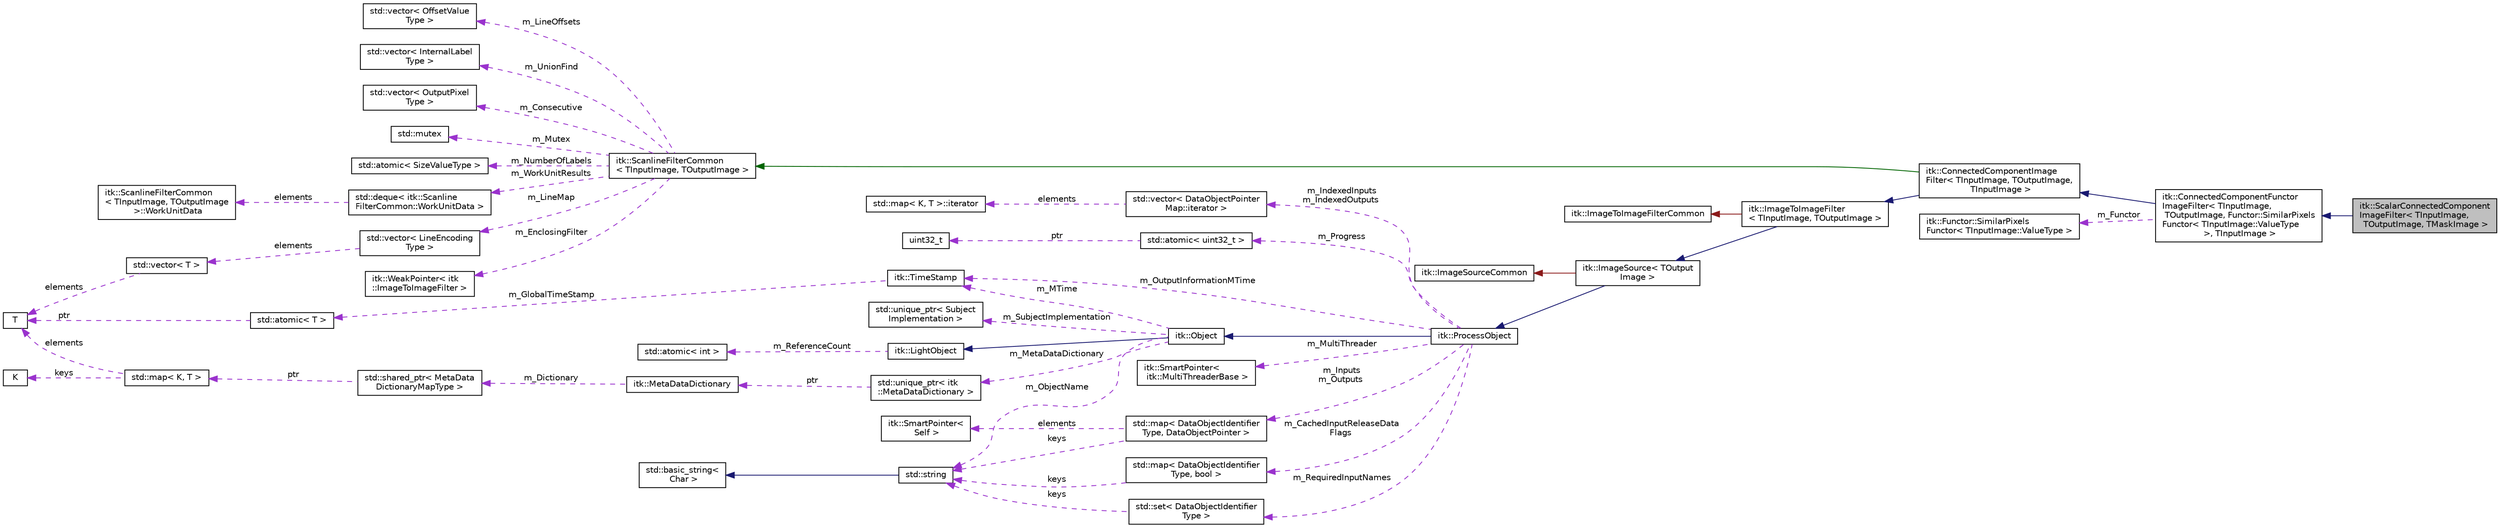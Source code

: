digraph "itk::ScalarConnectedComponentImageFilter&lt; TInputImage, TOutputImage, TMaskImage &gt;"
{
 // LATEX_PDF_SIZE
  edge [fontname="Helvetica",fontsize="10",labelfontname="Helvetica",labelfontsize="10"];
  node [fontname="Helvetica",fontsize="10",shape=record];
  rankdir="LR";
  Node1 [label="itk::ScalarConnectedComponent\lImageFilter\< TInputImage,\l TOutputImage, TMaskImage \>",height=0.2,width=0.4,color="black", fillcolor="grey75", style="filled", fontcolor="black",tooltip="A connected components filter that labels the objects in an arbitrary image. Two pixels are similar i..."];
  Node2 -> Node1 [dir="back",color="midnightblue",fontsize="10",style="solid",fontname="Helvetica"];
  Node2 [label="itk::ConnectedComponentFunctor\lImageFilter\< TInputImage,\l TOutputImage, Functor::SimilarPixels\lFunctor\< TInputImage::ValueType\l \>, TInputImage \>",height=0.2,width=0.4,color="black", fillcolor="white", style="filled",URL="$classitk_1_1ConnectedComponentFunctorImageFilter.html",tooltip=" "];
  Node3 -> Node2 [dir="back",color="midnightblue",fontsize="10",style="solid",fontname="Helvetica"];
  Node3 [label="itk::ConnectedComponentImage\lFilter\< TInputImage, TOutputImage,\l TInputImage \>",height=0.2,width=0.4,color="black", fillcolor="white", style="filled",URL="$classitk_1_1ConnectedComponentImageFilter.html",tooltip=" "];
  Node4 -> Node3 [dir="back",color="midnightblue",fontsize="10",style="solid",fontname="Helvetica"];
  Node4 [label="itk::ImageToImageFilter\l\< TInputImage, TOutputImage \>",height=0.2,width=0.4,color="black", fillcolor="white", style="filled",URL="$classitk_1_1ImageToImageFilter.html",tooltip="Base class for filters that take an image as input and produce an image as output."];
  Node5 -> Node4 [dir="back",color="midnightblue",fontsize="10",style="solid",fontname="Helvetica"];
  Node5 [label="itk::ImageSource\< TOutput\lImage \>",height=0.2,width=0.4,color="black", fillcolor="white", style="filled",URL="$classitk_1_1ImageSource.html",tooltip="Base class for all process objects that output image data."];
  Node6 -> Node5 [dir="back",color="midnightblue",fontsize="10",style="solid",fontname="Helvetica"];
  Node6 [label="itk::ProcessObject",height=0.2,width=0.4,color="black", fillcolor="white", style="filled",URL="$classitk_1_1ProcessObject.html",tooltip="The base class for all process objects (source, filters, mappers) in the Insight data processing pipe..."];
  Node7 -> Node6 [dir="back",color="midnightblue",fontsize="10",style="solid",fontname="Helvetica"];
  Node7 [label="itk::Object",height=0.2,width=0.4,color="black", fillcolor="white", style="filled",URL="$classitk_1_1Object.html",tooltip="Base class for most ITK classes."];
  Node8 -> Node7 [dir="back",color="midnightblue",fontsize="10",style="solid",fontname="Helvetica"];
  Node8 [label="itk::LightObject",height=0.2,width=0.4,color="black", fillcolor="white", style="filled",URL="$classitk_1_1LightObject.html",tooltip="Light weight base class for most itk classes."];
  Node9 -> Node8 [dir="back",color="darkorchid3",fontsize="10",style="dashed",label=" m_ReferenceCount" ,fontname="Helvetica"];
  Node9 [label="std::atomic\< int \>",height=0.2,width=0.4,color="black", fillcolor="white", style="filled",tooltip=" "];
  Node10 -> Node7 [dir="back",color="darkorchid3",fontsize="10",style="dashed",label=" m_MTime" ,fontname="Helvetica"];
  Node10 [label="itk::TimeStamp",height=0.2,width=0.4,color="black", fillcolor="white", style="filled",URL="$classitk_1_1TimeStamp.html",tooltip="Generate a unique, increasing time value."];
  Node11 -> Node10 [dir="back",color="darkorchid3",fontsize="10",style="dashed",label=" m_GlobalTimeStamp" ,fontname="Helvetica"];
  Node11 [label="std::atomic\< T \>",height=0.2,width=0.4,color="black", fillcolor="white", style="filled",tooltip=" "];
  Node12 -> Node11 [dir="back",color="darkorchid3",fontsize="10",style="dashed",label=" ptr" ,fontname="Helvetica"];
  Node12 [label="T",height=0.2,width=0.4,color="black", fillcolor="white", style="filled",tooltip=" "];
  Node13 -> Node7 [dir="back",color="darkorchid3",fontsize="10",style="dashed",label=" m_SubjectImplementation" ,fontname="Helvetica"];
  Node13 [label="std::unique_ptr\< Subject\lImplementation \>",height=0.2,width=0.4,color="black", fillcolor="white", style="filled",tooltip=" "];
  Node14 -> Node7 [dir="back",color="darkorchid3",fontsize="10",style="dashed",label=" m_MetaDataDictionary" ,fontname="Helvetica"];
  Node14 [label="std::unique_ptr\< itk\l::MetaDataDictionary \>",height=0.2,width=0.4,color="black", fillcolor="white", style="filled",tooltip=" "];
  Node15 -> Node14 [dir="back",color="darkorchid3",fontsize="10",style="dashed",label=" ptr" ,fontname="Helvetica"];
  Node15 [label="itk::MetaDataDictionary",height=0.2,width=0.4,color="black", fillcolor="white", style="filled",URL="$classitk_1_1MetaDataDictionary.html",tooltip="Provides a mechanism for storing a collection of arbitrary data types."];
  Node16 -> Node15 [dir="back",color="darkorchid3",fontsize="10",style="dashed",label=" m_Dictionary" ,fontname="Helvetica"];
  Node16 [label="std::shared_ptr\< MetaData\lDictionaryMapType \>",height=0.2,width=0.4,color="black", fillcolor="white", style="filled",tooltip=" "];
  Node17 -> Node16 [dir="back",color="darkorchid3",fontsize="10",style="dashed",label=" ptr" ,fontname="Helvetica"];
  Node17 [label="std::map\< K, T \>",height=0.2,width=0.4,color="black", fillcolor="white", style="filled",tooltip=" "];
  Node18 -> Node17 [dir="back",color="darkorchid3",fontsize="10",style="dashed",label=" keys" ,fontname="Helvetica"];
  Node18 [label="K",height=0.2,width=0.4,color="black", fillcolor="white", style="filled",tooltip=" "];
  Node12 -> Node17 [dir="back",color="darkorchid3",fontsize="10",style="dashed",label=" elements" ,fontname="Helvetica"];
  Node19 -> Node7 [dir="back",color="darkorchid3",fontsize="10",style="dashed",label=" m_ObjectName" ,fontname="Helvetica"];
  Node19 [label="std::string",height=0.2,width=0.4,color="black", fillcolor="white", style="filled",tooltip=" "];
  Node20 -> Node19 [dir="back",color="midnightblue",fontsize="10",style="solid",fontname="Helvetica"];
  Node20 [label="std::basic_string\<\l Char \>",height=0.2,width=0.4,color="black", fillcolor="white", style="filled",tooltip=" "];
  Node10 -> Node6 [dir="back",color="darkorchid3",fontsize="10",style="dashed",label=" m_OutputInformationMTime" ,fontname="Helvetica"];
  Node21 -> Node6 [dir="back",color="darkorchid3",fontsize="10",style="dashed",label=" m_Inputs\nm_Outputs" ,fontname="Helvetica"];
  Node21 [label="std::map\< DataObjectIdentifier\lType, DataObjectPointer \>",height=0.2,width=0.4,color="black", fillcolor="white", style="filled",tooltip=" "];
  Node19 -> Node21 [dir="back",color="darkorchid3",fontsize="10",style="dashed",label=" keys" ,fontname="Helvetica"];
  Node22 -> Node21 [dir="back",color="darkorchid3",fontsize="10",style="dashed",label=" elements" ,fontname="Helvetica"];
  Node22 [label="itk::SmartPointer\<\l Self \>",height=0.2,width=0.4,color="black", fillcolor="white", style="filled",URL="$classitk_1_1SmartPointer.html",tooltip=" "];
  Node23 -> Node6 [dir="back",color="darkorchid3",fontsize="10",style="dashed",label=" m_IndexedInputs\nm_IndexedOutputs" ,fontname="Helvetica"];
  Node23 [label="std::vector\< DataObjectPointer\lMap::iterator \>",height=0.2,width=0.4,color="black", fillcolor="white", style="filled",tooltip=" "];
  Node24 -> Node23 [dir="back",color="darkorchid3",fontsize="10",style="dashed",label=" elements" ,fontname="Helvetica"];
  Node24 [label="std::map\< K, T \>::iterator",height=0.2,width=0.4,color="black", fillcolor="white", style="filled",tooltip=" "];
  Node25 -> Node6 [dir="back",color="darkorchid3",fontsize="10",style="dashed",label=" m_CachedInputReleaseData\lFlags" ,fontname="Helvetica"];
  Node25 [label="std::map\< DataObjectIdentifier\lType, bool \>",height=0.2,width=0.4,color="black", fillcolor="white", style="filled",tooltip=" "];
  Node19 -> Node25 [dir="back",color="darkorchid3",fontsize="10",style="dashed",label=" keys" ,fontname="Helvetica"];
  Node26 -> Node6 [dir="back",color="darkorchid3",fontsize="10",style="dashed",label=" m_RequiredInputNames" ,fontname="Helvetica"];
  Node26 [label="std::set\< DataObjectIdentifier\lType \>",height=0.2,width=0.4,color="black", fillcolor="white", style="filled",tooltip=" "];
  Node19 -> Node26 [dir="back",color="darkorchid3",fontsize="10",style="dashed",label=" keys" ,fontname="Helvetica"];
  Node27 -> Node6 [dir="back",color="darkorchid3",fontsize="10",style="dashed",label=" m_Progress" ,fontname="Helvetica"];
  Node27 [label="std::atomic\< uint32_t \>",height=0.2,width=0.4,color="black", fillcolor="white", style="filled",tooltip=" "];
  Node28 -> Node27 [dir="back",color="darkorchid3",fontsize="10",style="dashed",label=" ptr" ,fontname="Helvetica"];
  Node28 [label="uint32_t",height=0.2,width=0.4,color="black", fillcolor="white", style="filled",tooltip=" "];
  Node29 -> Node6 [dir="back",color="darkorchid3",fontsize="10",style="dashed",label=" m_MultiThreader" ,fontname="Helvetica"];
  Node29 [label="itk::SmartPointer\<\l itk::MultiThreaderBase \>",height=0.2,width=0.4,color="black", fillcolor="white", style="filled",URL="$classitk_1_1SmartPointer.html",tooltip=" "];
  Node30 -> Node5 [dir="back",color="firebrick4",fontsize="10",style="solid",fontname="Helvetica"];
  Node30 [label="itk::ImageSourceCommon",height=0.2,width=0.4,color="black", fillcolor="white", style="filled",URL="$structitk_1_1ImageSourceCommon.html",tooltip="Secondary base class of ImageSource common between templates."];
  Node31 -> Node4 [dir="back",color="firebrick4",fontsize="10",style="solid",fontname="Helvetica"];
  Node31 [label="itk::ImageToImageFilterCommon",height=0.2,width=0.4,color="black", fillcolor="white", style="filled",URL="$classitk_1_1ImageToImageFilterCommon.html",tooltip="Secondary base class of ImageToImageFilter common between templates."];
  Node32 -> Node3 [dir="back",color="darkgreen",fontsize="10",style="solid",fontname="Helvetica"];
  Node32 [label="itk::ScanlineFilterCommon\l\< TInputImage, TOutputImage \>",height=0.2,width=0.4,color="black", fillcolor="white", style="filled",URL="$classitk_1_1ScanlineFilterCommon.html",tooltip="Helper class for a group of filters which operate on scan-lines."];
  Node33 -> Node32 [dir="back",color="darkorchid3",fontsize="10",style="dashed",label=" m_EnclosingFilter" ,fontname="Helvetica"];
  Node33 [label="itk::WeakPointer\< itk\l::ImageToImageFilter \>",height=0.2,width=0.4,color="black", fillcolor="white", style="filled",URL="$classitk_1_1WeakPointer.html",tooltip=" "];
  Node34 -> Node32 [dir="back",color="darkorchid3",fontsize="10",style="dashed",label=" m_LineOffsets" ,fontname="Helvetica"];
  Node34 [label="std::vector\< OffsetValue\lType \>",height=0.2,width=0.4,color="black", fillcolor="white", style="filled",tooltip=" "];
  Node35 -> Node32 [dir="back",color="darkorchid3",fontsize="10",style="dashed",label=" m_UnionFind" ,fontname="Helvetica"];
  Node35 [label="std::vector\< InternalLabel\lType \>",height=0.2,width=0.4,color="black", fillcolor="white", style="filled",tooltip=" "];
  Node36 -> Node32 [dir="back",color="darkorchid3",fontsize="10",style="dashed",label=" m_Consecutive" ,fontname="Helvetica"];
  Node36 [label="std::vector\< OutputPixel\lType \>",height=0.2,width=0.4,color="black", fillcolor="white", style="filled",tooltip=" "];
  Node37 -> Node32 [dir="back",color="darkorchid3",fontsize="10",style="dashed",label=" m_Mutex" ,fontname="Helvetica"];
  Node37 [label="std::mutex",height=0.2,width=0.4,color="black", fillcolor="white", style="filled",tooltip=" "];
  Node38 -> Node32 [dir="back",color="darkorchid3",fontsize="10",style="dashed",label=" m_NumberOfLabels" ,fontname="Helvetica"];
  Node38 [label="std::atomic\< SizeValueType \>",height=0.2,width=0.4,color="black", fillcolor="white", style="filled",tooltip=" "];
  Node39 -> Node32 [dir="back",color="darkorchid3",fontsize="10",style="dashed",label=" m_WorkUnitResults" ,fontname="Helvetica"];
  Node39 [label="std::deque\< itk::Scanline\lFilterCommon::WorkUnitData \>",height=0.2,width=0.4,color="black", fillcolor="white", style="filled",tooltip=" "];
  Node40 -> Node39 [dir="back",color="darkorchid3",fontsize="10",style="dashed",label=" elements" ,fontname="Helvetica"];
  Node40 [label="itk::ScanlineFilterCommon\l\< TInputImage, TOutputImage\l \>::WorkUnitData",height=0.2,width=0.4,color="black", fillcolor="white", style="filled",URL="$structitk_1_1ScanlineFilterCommon_1_1WorkUnitData.html",tooltip=" "];
  Node41 -> Node32 [dir="back",color="darkorchid3",fontsize="10",style="dashed",label=" m_LineMap" ,fontname="Helvetica"];
  Node41 [label="std::vector\< LineEncoding\lType \>",height=0.2,width=0.4,color="black", fillcolor="white", style="filled",tooltip=" "];
  Node42 -> Node41 [dir="back",color="darkorchid3",fontsize="10",style="dashed",label=" elements" ,fontname="Helvetica"];
  Node42 [label="std::vector\< T \>",height=0.2,width=0.4,color="black", fillcolor="white", style="filled",tooltip=" "];
  Node12 -> Node42 [dir="back",color="darkorchid3",fontsize="10",style="dashed",label=" elements" ,fontname="Helvetica"];
  Node43 -> Node2 [dir="back",color="darkorchid3",fontsize="10",style="dashed",label=" m_Functor" ,fontname="Helvetica"];
  Node43 [label="itk::Functor::SimilarPixels\lFunctor\< TInputImage::ValueType \>",height=0.2,width=0.4,color="black", fillcolor="white", style="filled",URL="$classitk_1_1Functor_1_1SimilarPixelsFunctor.html",tooltip=" "];
}
